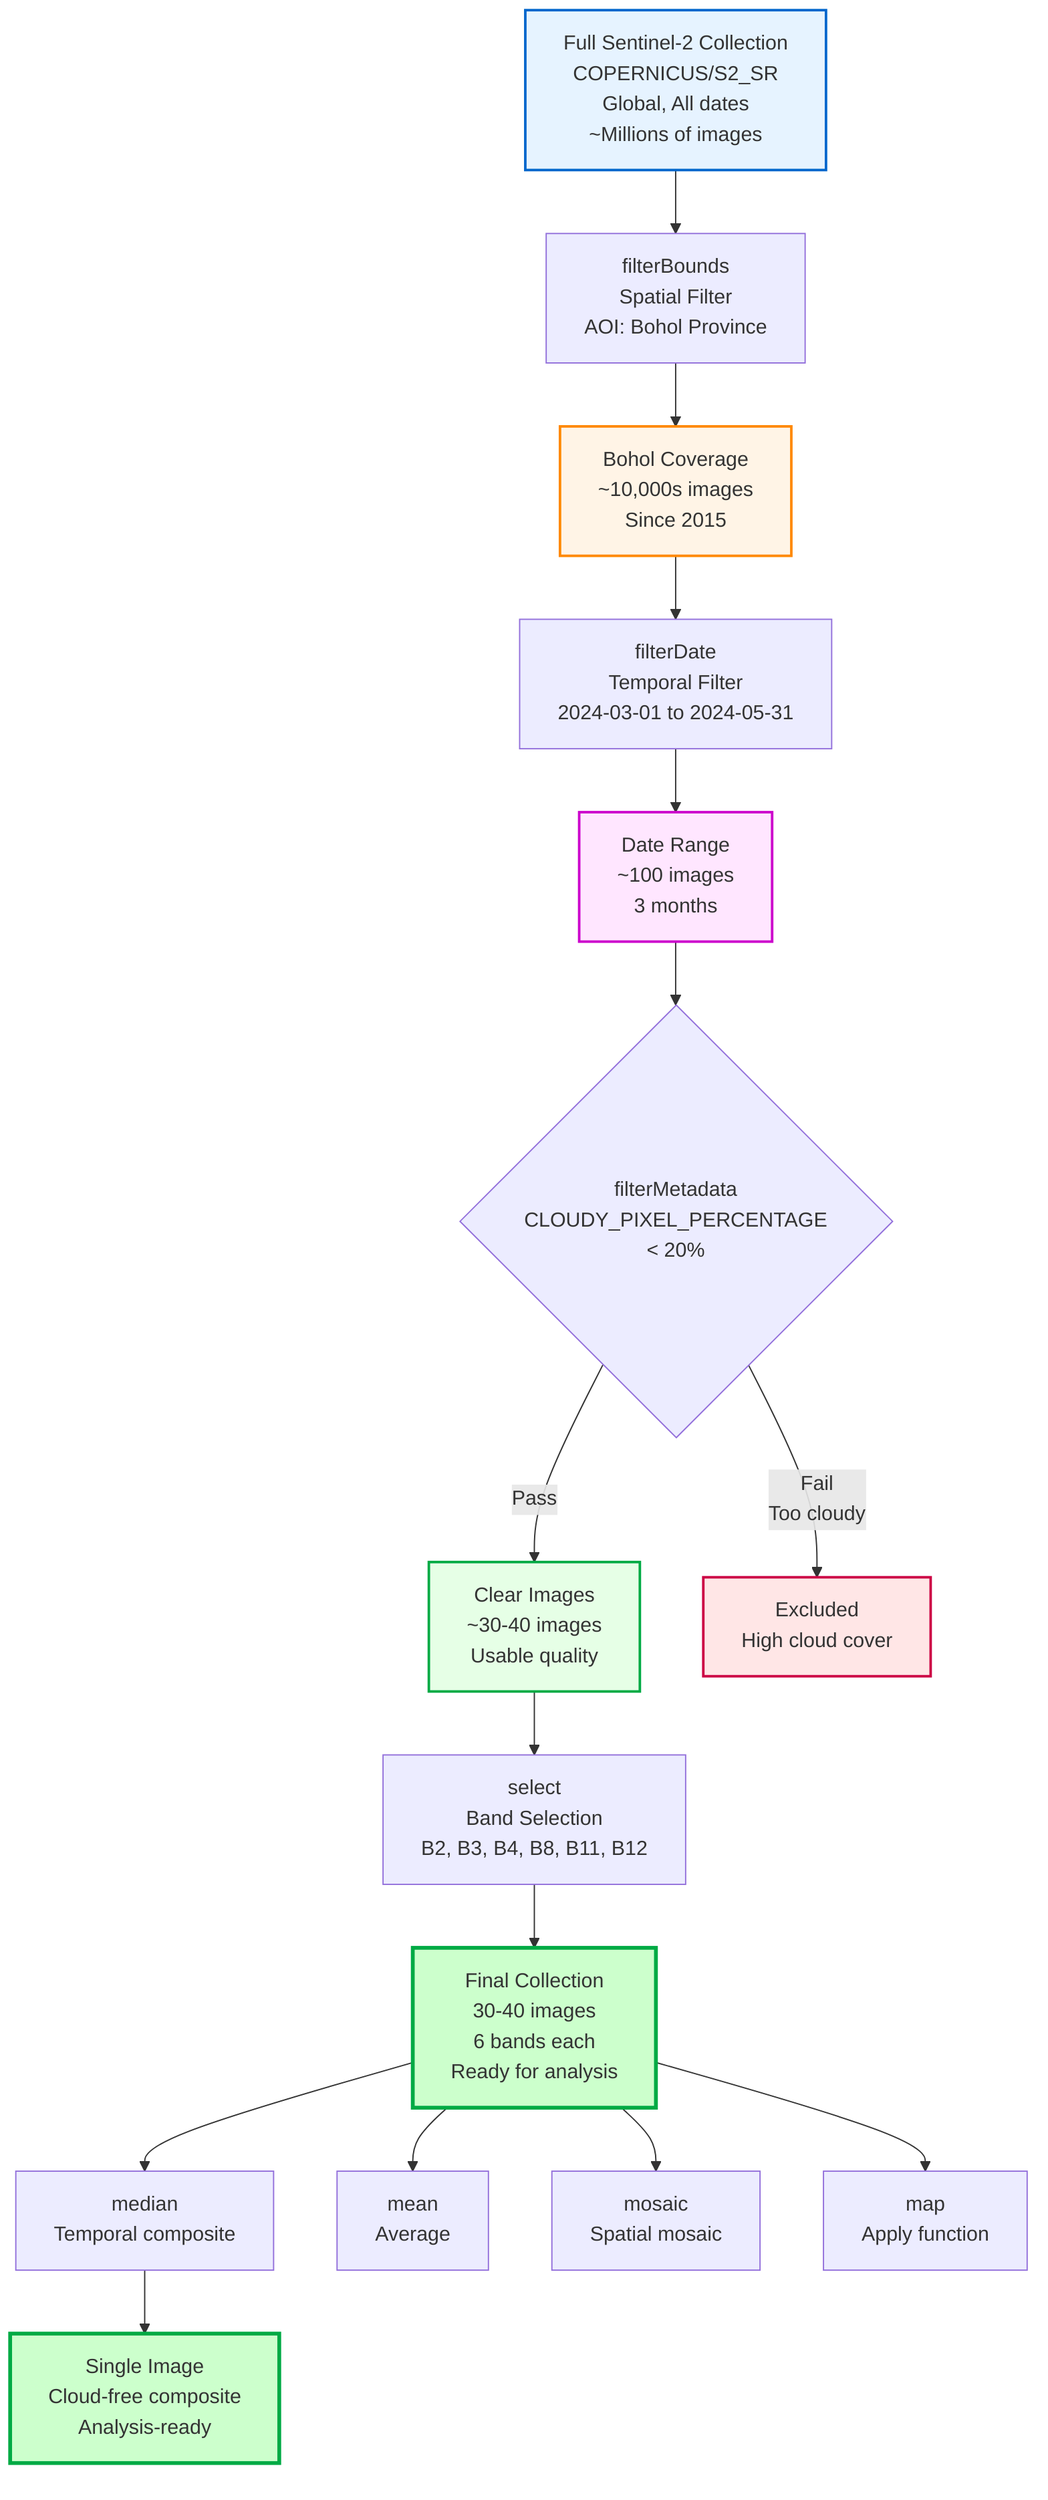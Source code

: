 flowchart TD
    A[Full Sentinel-2 Collection<br/>COPERNICUS/S2_SR<br/>Global, All dates<br/>~Millions of images] --> B[filterBounds<br/>Spatial Filter<br/>AOI: Bohol Province]

    B --> C[Bohol Coverage<br/>~10,000s images<br/>Since 2015]

    C --> D[filterDate<br/>Temporal Filter<br/>2024-03-01 to 2024-05-31]

    D --> E[Date Range<br/>~100 images<br/>3 months]

    E --> F{filterMetadata<br/>CLOUDY_PIXEL_PERCENTAGE<br/>< 20%}

    F -->|Pass| G[Clear Images<br/>~30-40 images<br/>Usable quality]

    F -->|Fail<br/>Too cloudy| H[Excluded<br/>High cloud cover]

    G --> I[select<br/>Band Selection<br/>B2, B3, B4, B8, B11, B12]

    I --> J[Final Collection<br/>30-40 images<br/>6 bands each<br/>Ready for analysis]

    J --> K1[median<br/>Temporal composite]
    J --> K2[mean<br/>Average]
    J --> K3[mosaic<br/>Spatial mosaic]
    J --> K4[map<br/>Apply function]

    K1 --> L[Single Image<br/>Cloud-free composite<br/>Analysis-ready]

    style A fill:#e6f3ff,stroke:#0066cc,stroke-width:2px
    style C fill:#fff4e6,stroke:#ff8800,stroke-width:2px
    style E fill:#ffe6ff,stroke:#cc00cc,stroke-width:2px
    style G fill:#e6ffe6,stroke:#00aa44,stroke-width:2px
    style H fill:#ffe6e6,stroke:#cc0044,stroke-width:2px
    style J fill:#ccffcc,stroke:#00aa44,stroke-width:3px
    style L fill:#ccffcc,stroke:#00aa44,stroke-width:3px